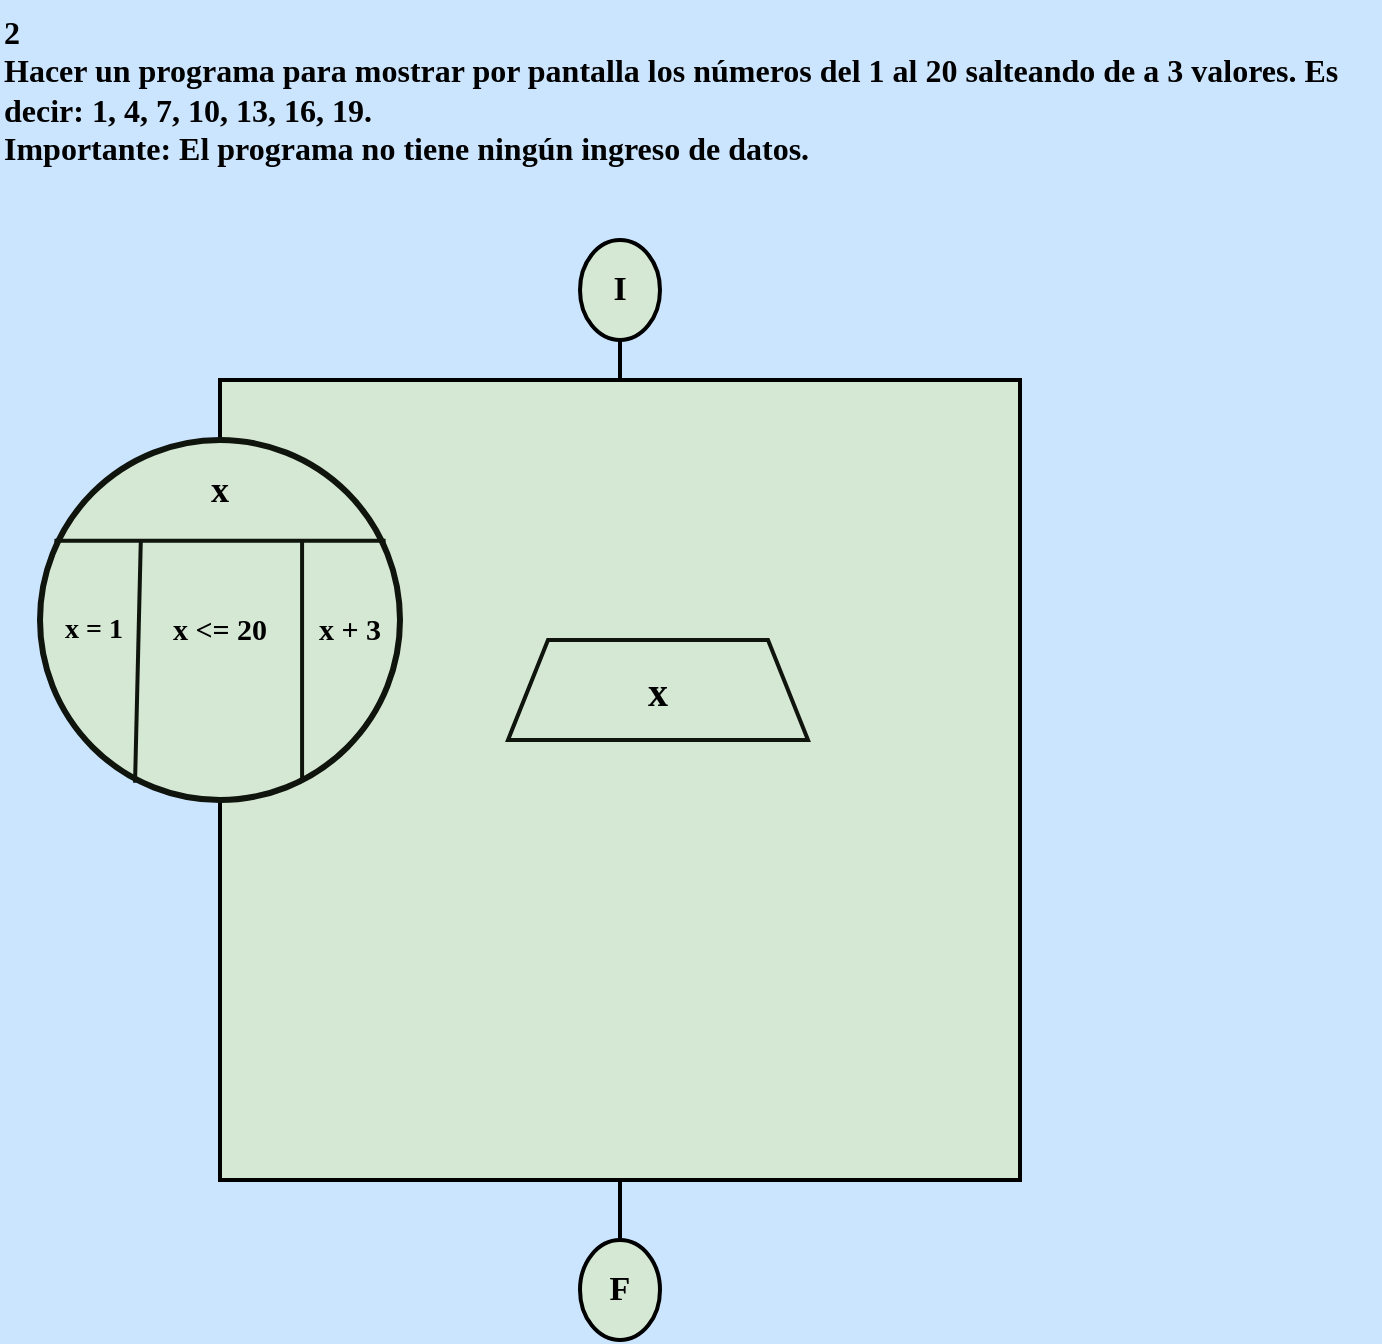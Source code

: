 <mxfile version="24.1.0" type="device">
  <diagram name="Página-1" id="upYkq0y8uieB4IT8ZxLm">
    <mxGraphModel dx="1420" dy="830" grid="1" gridSize="10" guides="1" tooltips="1" connect="1" arrows="1" fold="1" page="1" pageScale="1" pageWidth="827" pageHeight="1169" background="#CCE5FF" math="0" shadow="0">
      <root>
        <mxCell id="0" />
        <mxCell id="1" parent="0" />
        <mxCell id="qpMxkx0U5F8J_ITB6UNp-1" value="&lt;font style=&quot;font-size: 16px;&quot; color=&quot;#000000&quot; face=&quot;Comic Sans MS&quot;&gt;&lt;b&gt;2&lt;br&gt;Hacer un programa para mostrar por pantalla los números del 1 al 20 salteando de a 3 valores. Es decir: 1, 4, 7, 10, 13, 16, 19.&lt;br&gt;Importante: El programa no tiene ningún ingreso de datos.&lt;/b&gt;&lt;/font&gt;" style="text;whiteSpace=wrap;html=1;fontFamily=Architects Daughter;fontSource=https%3A%2F%2Ffonts.googleapis.com%2Fcss%3Ffamily%3DArchitects%2BDaughter;" parent="1" vertex="1">
          <mxGeometry x="160" y="10" width="690" height="100" as="geometry" />
        </mxCell>
        <mxCell id="qpMxkx0U5F8J_ITB6UNp-28" value="" style="group;aspect=fixed;" parent="1" vertex="1" connectable="0">
          <mxGeometry x="170" y="130" width="500" height="550" as="geometry" />
        </mxCell>
        <mxCell id="qpMxkx0U5F8J_ITB6UNp-22" value="" style="group;aspect=fixed;" parent="qpMxkx0U5F8J_ITB6UNp-28" vertex="1" connectable="0">
          <mxGeometry width="500" height="550" as="geometry" />
        </mxCell>
        <mxCell id="qpMxkx0U5F8J_ITB6UNp-2" value="" style="group;aspect=fixed;" parent="qpMxkx0U5F8J_ITB6UNp-22" vertex="1" connectable="0">
          <mxGeometry y="70" width="500" height="400" as="geometry" />
        </mxCell>
        <mxCell id="qpMxkx0U5F8J_ITB6UNp-3" value="" style="whiteSpace=wrap;html=1;aspect=fixed;rounded=0;labelBackgroundColor=none;strokeColor=#000000;strokeWidth=2;align=center;verticalAlign=middle;fontFamily=Helvetica;fontSize=12;fontColor=default;fillColor=#d5e8d4;" parent="qpMxkx0U5F8J_ITB6UNp-2" vertex="1">
          <mxGeometry x="100.0" width="400.0" height="400.0" as="geometry" />
        </mxCell>
        <mxCell id="qpMxkx0U5F8J_ITB6UNp-4" value="" style="group;aspect=fixed;" parent="qpMxkx0U5F8J_ITB6UNp-2" vertex="1" connectable="0">
          <mxGeometry x="10.0" y="30.0" width="180" height="180.0" as="geometry" />
        </mxCell>
        <mxCell id="qpMxkx0U5F8J_ITB6UNp-5" value="" style="ellipse;whiteSpace=wrap;html=1;aspect=fixed;rounded=0;labelBackgroundColor=none;strokeColor=#0F140C;strokeWidth=3;align=center;verticalAlign=middle;fontFamily=Helvetica;fontSize=12;fontColor=default;fillColor=#d5e8d4;" parent="qpMxkx0U5F8J_ITB6UNp-4" vertex="1">
          <mxGeometry width="180.0" height="180.0" as="geometry" />
        </mxCell>
        <mxCell id="qpMxkx0U5F8J_ITB6UNp-6" value="" style="endArrow=none;html=1;rounded=0;strokeColor=#0F140C;fontFamily=Helvetica;fontSize=12;fontColor=default;fillColor=#B2C9AB;strokeWidth=2;" parent="qpMxkx0U5F8J_ITB6UNp-4" edge="1">
          <mxGeometry width="50" height="50" relative="1" as="geometry">
            <mxPoint x="172.8" y="50.4" as="sourcePoint" />
            <mxPoint x="7.2" y="50.4" as="targetPoint" />
          </mxGeometry>
        </mxCell>
        <mxCell id="qpMxkx0U5F8J_ITB6UNp-7" value="" style="endArrow=none;html=1;rounded=0;strokeColor=#0F140C;fontFamily=Helvetica;fontSize=12;fontColor=default;fillColor=#B2C9AB;exitX=0.264;exitY=0.952;exitDx=0;exitDy=0;exitPerimeter=0;strokeWidth=2;" parent="qpMxkx0U5F8J_ITB6UNp-4" source="qpMxkx0U5F8J_ITB6UNp-5" edge="1">
          <mxGeometry width="50" height="50" relative="1" as="geometry">
            <mxPoint x="43.2" y="108.0" as="sourcePoint" />
            <mxPoint x="50.4" y="50.4" as="targetPoint" />
          </mxGeometry>
        </mxCell>
        <mxCell id="qpMxkx0U5F8J_ITB6UNp-8" value="" style="endArrow=none;html=1;rounded=0;strokeColor=#0F140C;fontFamily=Helvetica;fontSize=12;fontColor=default;fillColor=#B2C9AB;exitX=0.728;exitY=0.948;exitDx=0;exitDy=0;exitPerimeter=0;strokeWidth=2;" parent="qpMxkx0U5F8J_ITB6UNp-4" source="qpMxkx0U5F8J_ITB6UNp-5" edge="1">
          <mxGeometry width="50" height="50" relative="1" as="geometry">
            <mxPoint x="108.0" y="122.4" as="sourcePoint" />
            <mxPoint x="131.04" y="50.4" as="targetPoint" />
          </mxGeometry>
        </mxCell>
        <mxCell id="qpMxkx0U5F8J_ITB6UNp-18" value="&lt;font size=&quot;1&quot; color=&quot;#000000&quot; face=&quot;Comic Sans MS&quot;&gt;&lt;b style=&quot;font-size: 18px;&quot;&gt;x&lt;/b&gt;&lt;/font&gt;" style="text;strokeColor=none;align=center;fillColor=none;html=1;verticalAlign=middle;whiteSpace=wrap;rounded=0;fontFamily=Architects Daughter;fontSource=https%3A%2F%2Ffonts.googleapis.com%2Fcss%3Ffamily%3DArchitects%2BDaughter;" parent="qpMxkx0U5F8J_ITB6UNp-4" vertex="1">
          <mxGeometry x="75" y="10" width="30" height="30" as="geometry" />
        </mxCell>
        <mxCell id="qpMxkx0U5F8J_ITB6UNp-20" value="&lt;font color=&quot;#000000&quot; face=&quot;Comic Sans MS&quot;&gt;&lt;span style=&quot;font-size: 15px;&quot;&gt;&lt;b&gt;x + 3&lt;/b&gt;&lt;/span&gt;&lt;/font&gt;" style="text;strokeColor=none;align=center;fillColor=none;html=1;verticalAlign=middle;whiteSpace=wrap;rounded=0;fontFamily=Architects Daughter;fontSource=https://fonts.googleapis.com/css?family=Architects+Daughter;" parent="qpMxkx0U5F8J_ITB6UNp-4" vertex="1">
          <mxGeometry x="130" y="80" width="50" height="30" as="geometry" />
        </mxCell>
        <mxCell id="qpMxkx0U5F8J_ITB6UNp-21" value="&lt;font color=&quot;#000000&quot; face=&quot;Comic Sans MS&quot;&gt;&lt;span style=&quot;font-size: 15px;&quot;&gt;&lt;b&gt;x &amp;lt;= 20&lt;/b&gt;&lt;/span&gt;&lt;/font&gt;" style="text;strokeColor=none;align=center;fillColor=none;html=1;verticalAlign=middle;whiteSpace=wrap;rounded=0;fontFamily=Architects Daughter;fontSource=https://fonts.googleapis.com/css?family=Architects+Daughter;" parent="qpMxkx0U5F8J_ITB6UNp-4" vertex="1">
          <mxGeometry x="55" y="80" width="70" height="30" as="geometry" />
        </mxCell>
        <mxCell id="qpMxkx0U5F8J_ITB6UNp-25" value="" style="group;aspect=fixed;" parent="qpMxkx0U5F8J_ITB6UNp-2" vertex="1" connectable="0">
          <mxGeometry x="244" y="130" width="150" height="50" as="geometry" />
        </mxCell>
        <mxCell id="qpMxkx0U5F8J_ITB6UNp-23" value="" style="shape=trapezoid;perimeter=trapezoidPerimeter;whiteSpace=wrap;html=1;fixedSize=1;rounded=0;labelBackgroundColor=none;strokeColor=#0F140C;strokeWidth=2;align=center;verticalAlign=middle;fontFamily=Helvetica;fontSize=12;fontColor=default;fillColor=#d5e8d4;" parent="qpMxkx0U5F8J_ITB6UNp-25" vertex="1">
          <mxGeometry width="150" height="50" as="geometry" />
        </mxCell>
        <mxCell id="qpMxkx0U5F8J_ITB6UNp-24" value="&lt;b&gt;&lt;font color=&quot;#000000&quot; style=&quot;font-size: 20px;&quot; face=&quot;Comic Sans MS&quot;&gt;x&lt;/font&gt;&lt;/b&gt;" style="text;strokeColor=none;align=center;fillColor=none;html=1;verticalAlign=middle;whiteSpace=wrap;rounded=0;fontFamily=Architects Daughter;fontSource=https%3A%2F%2Ffonts.googleapis.com%2Fcss%3Ffamily%3DArchitects%2BDaughter;" parent="qpMxkx0U5F8J_ITB6UNp-25" vertex="1">
          <mxGeometry x="45" y="10" width="60" height="30" as="geometry" />
        </mxCell>
        <mxCell id="_UW12D5CDyZp_BQChV00-1" value="" style="line;strokeWidth=2;direction=south;html=1;hachureGap=4;fontFamily=Architects Daughter;fontSource=https://fonts.googleapis.com/css?family=Architects+Daughter;strokeColor=#000000;" vertex="1" parent="qpMxkx0U5F8J_ITB6UNp-2">
          <mxGeometry x="295" y="-20" width="10" height="20" as="geometry" />
        </mxCell>
        <mxCell id="qpMxkx0U5F8J_ITB6UNp-15" value="" style="group;aspect=fixed;" parent="qpMxkx0U5F8J_ITB6UNp-22" vertex="1" connectable="0">
          <mxGeometry x="280" width="40" height="50" as="geometry" />
        </mxCell>
        <mxCell id="qpMxkx0U5F8J_ITB6UNp-9" value="" style="strokeWidth=2;html=1;shape=mxgraph.flowchart.start_2;whiteSpace=wrap;rounded=0;labelBackgroundColor=none;strokeColor=#000000;align=center;verticalAlign=middle;fontFamily=Helvetica;fontSize=12;fontColor=default;fillColor=#d5e8d4;container=0;" parent="qpMxkx0U5F8J_ITB6UNp-15" vertex="1">
          <mxGeometry width="40" height="50" as="geometry" />
        </mxCell>
        <mxCell id="qpMxkx0U5F8J_ITB6UNp-11" value="&lt;font color=&quot;#000000&quot; size=&quot;1&quot; face=&quot;Comic Sans MS&quot;&gt;&lt;b style=&quot;font-size: 17px;&quot;&gt;I&lt;/b&gt;&lt;/font&gt;" style="text;strokeColor=none;align=center;fillColor=none;html=1;verticalAlign=middle;whiteSpace=wrap;rounded=0;fontFamily=Architects Daughter;fontSource=https%3A%2F%2Ffonts.googleapis.com%2Fcss%3Ffamily%3DArchitects%2BDaughter;container=0;" parent="qpMxkx0U5F8J_ITB6UNp-15" vertex="1">
          <mxGeometry x="5" y="10" width="30" height="30" as="geometry" />
        </mxCell>
        <mxCell id="qpMxkx0U5F8J_ITB6UNp-13" style="edgeStyle=orthogonalEdgeStyle;rounded=0;sketch=1;hachureGap=4;jiggle=2;curveFitting=1;orthogonalLoop=1;jettySize=auto;html=1;exitX=0.5;exitY=1;exitDx=0;exitDy=0;fontFamily=Architects Daughter;fontSource=https%3A%2F%2Ffonts.googleapis.com%2Fcss%3Ffamily%3DArchitects%2BDaughter;" parent="qpMxkx0U5F8J_ITB6UNp-15" source="qpMxkx0U5F8J_ITB6UNp-11" target="qpMxkx0U5F8J_ITB6UNp-11" edge="1">
          <mxGeometry relative="1" as="geometry" />
        </mxCell>
        <mxCell id="qpMxkx0U5F8J_ITB6UNp-17" value="" style="group;aspect=fixed;" parent="qpMxkx0U5F8J_ITB6UNp-22" vertex="1" connectable="0">
          <mxGeometry x="280" y="500" width="40" height="50" as="geometry" />
        </mxCell>
        <mxCell id="qpMxkx0U5F8J_ITB6UNp-10" value="" style="strokeWidth=2;html=1;shape=mxgraph.flowchart.start_2;whiteSpace=wrap;rounded=0;labelBackgroundColor=none;strokeColor=#000000;align=center;verticalAlign=middle;fontFamily=Helvetica;fontSize=12;fontColor=default;fillColor=#d5e8d4;" parent="qpMxkx0U5F8J_ITB6UNp-17" vertex="1">
          <mxGeometry width="40" height="50" as="geometry" />
        </mxCell>
        <mxCell id="qpMxkx0U5F8J_ITB6UNp-12" value="&lt;font color=&quot;#000000&quot; size=&quot;1&quot; face=&quot;Comic Sans MS&quot;&gt;&lt;b style=&quot;font-size: 17px;&quot;&gt;F&lt;/b&gt;&lt;/font&gt;" style="text;strokeColor=none;align=center;fillColor=none;html=1;verticalAlign=middle;whiteSpace=wrap;rounded=0;fontFamily=Architects Daughter;fontSource=https://fonts.googleapis.com/css?family=Architects+Daughter;" parent="qpMxkx0U5F8J_ITB6UNp-17" vertex="1">
          <mxGeometry x="5" y="10" width="30" height="30" as="geometry" />
        </mxCell>
        <mxCell id="_UW12D5CDyZp_BQChV00-2" value="" style="line;strokeWidth=2;direction=south;html=1;hachureGap=4;fontFamily=Architects Daughter;fontSource=https://fonts.googleapis.com/css?family=Architects+Daughter;strokeColor=#000000;" vertex="1" parent="qpMxkx0U5F8J_ITB6UNp-22">
          <mxGeometry x="295" y="470" width="10" height="30" as="geometry" />
        </mxCell>
        <mxCell id="qpMxkx0U5F8J_ITB6UNp-27" value="&lt;font size=&quot;1&quot; color=&quot;#000000&quot; face=&quot;Comic Sans MS&quot;&gt;&lt;b style=&quot;font-size: 14px;&quot;&gt;x = 1&lt;/b&gt;&lt;/font&gt;" style="text;strokeColor=none;align=center;fillColor=none;html=1;verticalAlign=middle;whiteSpace=wrap;rounded=0;fontFamily=Architects Daughter;fontSource=https://fonts.googleapis.com/css?family=Architects+Daughter;" parent="qpMxkx0U5F8J_ITB6UNp-28" vertex="1">
          <mxGeometry x="17" y="180" width="40" height="30" as="geometry" />
        </mxCell>
      </root>
    </mxGraphModel>
  </diagram>
</mxfile>
